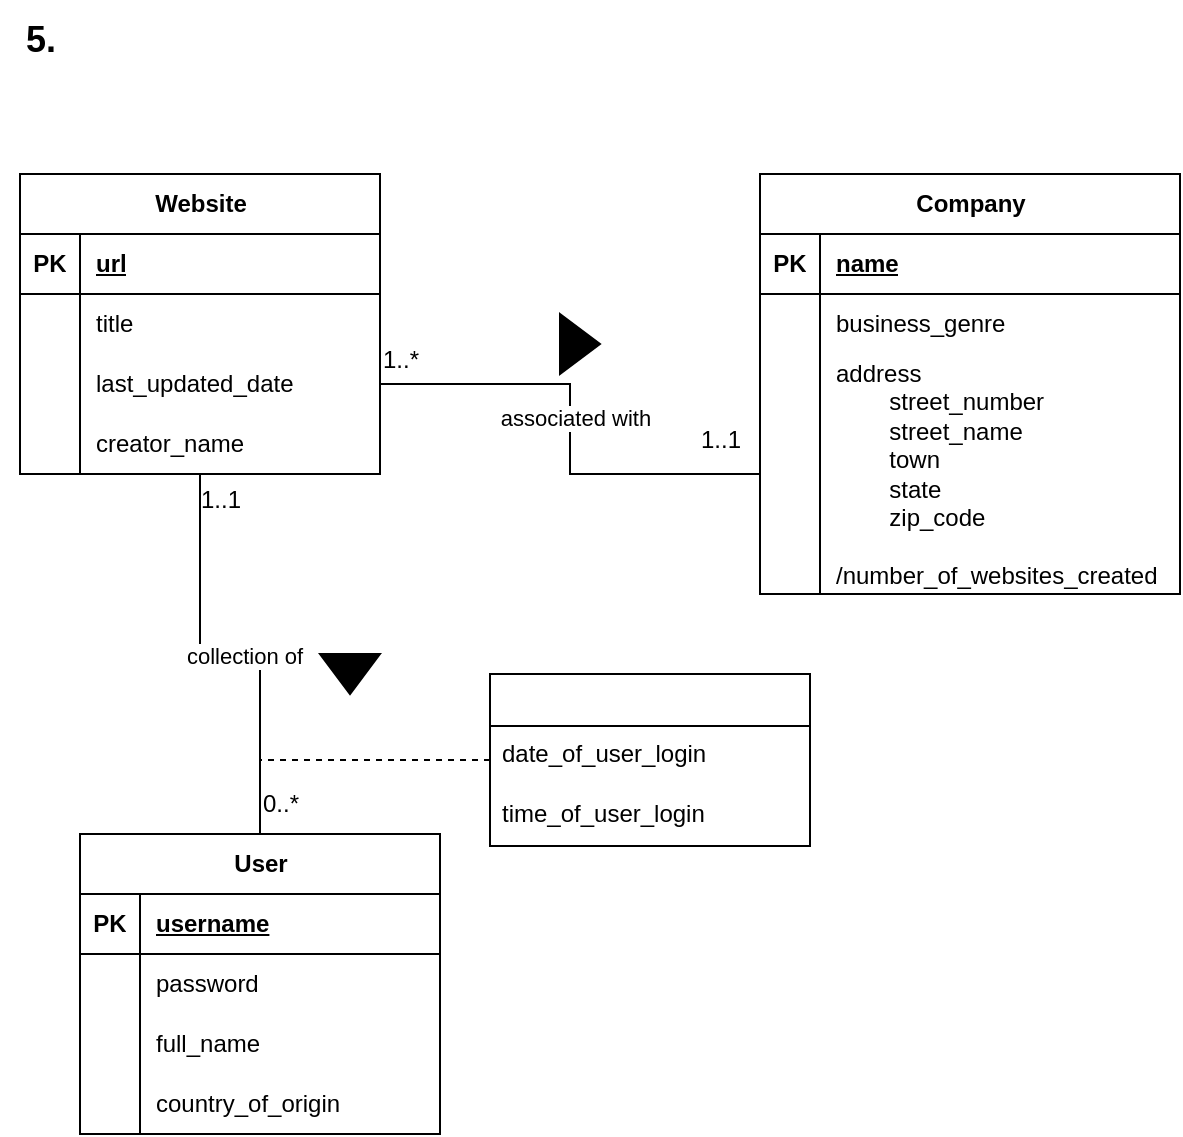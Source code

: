 <mxfile version="26.0.4" pages="2">
  <diagram name="Page-1" id="_lnhxFZe9-ZIFUq3HpBe">
    <mxGraphModel dx="1266" dy="772" grid="1" gridSize="10" guides="1" tooltips="1" connect="1" arrows="1" fold="1" page="1" pageScale="1" pageWidth="850" pageHeight="1100" math="0" shadow="0">
      <root>
        <mxCell id="0" />
        <mxCell id="1" parent="0" />
        <mxCell id="eXL-2o_-P6Lo0gsqYsMC-1" value="&lt;b&gt;&lt;font style=&quot;font-size: 18px;&quot;&gt;5.&lt;/font&gt;&lt;/b&gt;" style="text;html=1;align=center;verticalAlign=middle;resizable=0;points=[];autosize=1;strokeColor=none;fillColor=none;" parent="1" vertex="1">
          <mxGeometry x="20" y="33" width="40" height="40" as="geometry" />
        </mxCell>
        <mxCell id="eXL-2o_-P6Lo0gsqYsMC-62" style="edgeStyle=orthogonalEdgeStyle;rounded=0;orthogonalLoop=1;jettySize=auto;html=1;endArrow=none;endFill=0;" parent="1" source="eXL-2o_-P6Lo0gsqYsMC-2" target="eXL-2o_-P6Lo0gsqYsMC-46" edge="1">
          <mxGeometry relative="1" as="geometry" />
        </mxCell>
        <mxCell id="eXL-2o_-P6Lo0gsqYsMC-63" value="collection of" style="edgeLabel;html=1;align=center;verticalAlign=middle;resizable=0;points=[];" parent="eXL-2o_-P6Lo0gsqYsMC-62" vertex="1" connectable="0">
          <mxGeometry x="0.062" y="-1" relative="1" as="geometry">
            <mxPoint as="offset" />
          </mxGeometry>
        </mxCell>
        <mxCell id="eXL-2o_-P6Lo0gsqYsMC-2" value="Website" style="shape=table;startSize=30;container=1;collapsible=1;childLayout=tableLayout;fixedRows=1;rowLines=0;fontStyle=1;align=center;resizeLast=1;html=1;" parent="1" vertex="1">
          <mxGeometry x="30" y="120" width="180" height="150" as="geometry" />
        </mxCell>
        <mxCell id="eXL-2o_-P6Lo0gsqYsMC-3" value="" style="shape=tableRow;horizontal=0;startSize=0;swimlaneHead=0;swimlaneBody=0;fillColor=none;collapsible=0;dropTarget=0;points=[[0,0.5],[1,0.5]];portConstraint=eastwest;top=0;left=0;right=0;bottom=1;" parent="eXL-2o_-P6Lo0gsqYsMC-2" vertex="1">
          <mxGeometry y="30" width="180" height="30" as="geometry" />
        </mxCell>
        <mxCell id="eXL-2o_-P6Lo0gsqYsMC-4" value="PK" style="shape=partialRectangle;connectable=0;fillColor=none;top=0;left=0;bottom=0;right=0;fontStyle=1;overflow=hidden;whiteSpace=wrap;html=1;" parent="eXL-2o_-P6Lo0gsqYsMC-3" vertex="1">
          <mxGeometry width="30" height="30" as="geometry">
            <mxRectangle width="30" height="30" as="alternateBounds" />
          </mxGeometry>
        </mxCell>
        <mxCell id="eXL-2o_-P6Lo0gsqYsMC-5" value="url" style="shape=partialRectangle;connectable=0;fillColor=none;top=0;left=0;bottom=0;right=0;align=left;spacingLeft=6;fontStyle=5;overflow=hidden;whiteSpace=wrap;html=1;" parent="eXL-2o_-P6Lo0gsqYsMC-3" vertex="1">
          <mxGeometry x="30" width="150" height="30" as="geometry">
            <mxRectangle width="150" height="30" as="alternateBounds" />
          </mxGeometry>
        </mxCell>
        <mxCell id="eXL-2o_-P6Lo0gsqYsMC-6" value="" style="shape=tableRow;horizontal=0;startSize=0;swimlaneHead=0;swimlaneBody=0;fillColor=none;collapsible=0;dropTarget=0;points=[[0,0.5],[1,0.5]];portConstraint=eastwest;top=0;left=0;right=0;bottom=0;" parent="eXL-2o_-P6Lo0gsqYsMC-2" vertex="1">
          <mxGeometry y="60" width="180" height="30" as="geometry" />
        </mxCell>
        <mxCell id="eXL-2o_-P6Lo0gsqYsMC-7" value="" style="shape=partialRectangle;connectable=0;fillColor=none;top=0;left=0;bottom=0;right=0;editable=1;overflow=hidden;whiteSpace=wrap;html=1;" parent="eXL-2o_-P6Lo0gsqYsMC-6" vertex="1">
          <mxGeometry width="30" height="30" as="geometry">
            <mxRectangle width="30" height="30" as="alternateBounds" />
          </mxGeometry>
        </mxCell>
        <mxCell id="eXL-2o_-P6Lo0gsqYsMC-8" value="title" style="shape=partialRectangle;connectable=0;fillColor=none;top=0;left=0;bottom=0;right=0;align=left;spacingLeft=6;overflow=hidden;whiteSpace=wrap;html=1;" parent="eXL-2o_-P6Lo0gsqYsMC-6" vertex="1">
          <mxGeometry x="30" width="150" height="30" as="geometry">
            <mxRectangle width="150" height="30" as="alternateBounds" />
          </mxGeometry>
        </mxCell>
        <mxCell id="eXL-2o_-P6Lo0gsqYsMC-9" value="" style="shape=tableRow;horizontal=0;startSize=0;swimlaneHead=0;swimlaneBody=0;fillColor=none;collapsible=0;dropTarget=0;points=[[0,0.5],[1,0.5]];portConstraint=eastwest;top=0;left=0;right=0;bottom=0;" parent="eXL-2o_-P6Lo0gsqYsMC-2" vertex="1">
          <mxGeometry y="90" width="180" height="30" as="geometry" />
        </mxCell>
        <mxCell id="eXL-2o_-P6Lo0gsqYsMC-10" value="" style="shape=partialRectangle;connectable=0;fillColor=none;top=0;left=0;bottom=0;right=0;editable=1;overflow=hidden;whiteSpace=wrap;html=1;" parent="eXL-2o_-P6Lo0gsqYsMC-9" vertex="1">
          <mxGeometry width="30" height="30" as="geometry">
            <mxRectangle width="30" height="30" as="alternateBounds" />
          </mxGeometry>
        </mxCell>
        <mxCell id="eXL-2o_-P6Lo0gsqYsMC-11" value="last_updated_date" style="shape=partialRectangle;connectable=0;fillColor=none;top=0;left=0;bottom=0;right=0;align=left;spacingLeft=6;overflow=hidden;whiteSpace=wrap;html=1;" parent="eXL-2o_-P6Lo0gsqYsMC-9" vertex="1">
          <mxGeometry x="30" width="150" height="30" as="geometry">
            <mxRectangle width="150" height="30" as="alternateBounds" />
          </mxGeometry>
        </mxCell>
        <mxCell id="eXL-2o_-P6Lo0gsqYsMC-12" value="" style="shape=tableRow;horizontal=0;startSize=0;swimlaneHead=0;swimlaneBody=0;fillColor=none;collapsible=0;dropTarget=0;points=[[0,0.5],[1,0.5]];portConstraint=eastwest;top=0;left=0;right=0;bottom=0;" parent="eXL-2o_-P6Lo0gsqYsMC-2" vertex="1">
          <mxGeometry y="120" width="180" height="30" as="geometry" />
        </mxCell>
        <mxCell id="eXL-2o_-P6Lo0gsqYsMC-13" value="" style="shape=partialRectangle;connectable=0;fillColor=none;top=0;left=0;bottom=0;right=0;editable=1;overflow=hidden;whiteSpace=wrap;html=1;" parent="eXL-2o_-P6Lo0gsqYsMC-12" vertex="1">
          <mxGeometry width="30" height="30" as="geometry">
            <mxRectangle width="30" height="30" as="alternateBounds" />
          </mxGeometry>
        </mxCell>
        <mxCell id="eXL-2o_-P6Lo0gsqYsMC-14" value="creator_name" style="shape=partialRectangle;connectable=0;fillColor=none;top=0;left=0;bottom=0;right=0;align=left;spacingLeft=6;overflow=hidden;whiteSpace=wrap;html=1;" parent="eXL-2o_-P6Lo0gsqYsMC-12" vertex="1">
          <mxGeometry x="30" width="150" height="30" as="geometry">
            <mxRectangle width="150" height="30" as="alternateBounds" />
          </mxGeometry>
        </mxCell>
        <mxCell id="eXL-2o_-P6Lo0gsqYsMC-28" value="Company" style="shape=table;startSize=30;container=1;collapsible=1;childLayout=tableLayout;fixedRows=1;rowLines=0;fontStyle=1;align=center;resizeLast=1;html=1;" parent="1" vertex="1">
          <mxGeometry x="400" y="120" width="210" height="210" as="geometry" />
        </mxCell>
        <mxCell id="eXL-2o_-P6Lo0gsqYsMC-29" value="" style="shape=tableRow;horizontal=0;startSize=0;swimlaneHead=0;swimlaneBody=0;fillColor=none;collapsible=0;dropTarget=0;points=[[0,0.5],[1,0.5]];portConstraint=eastwest;top=0;left=0;right=0;bottom=1;" parent="eXL-2o_-P6Lo0gsqYsMC-28" vertex="1">
          <mxGeometry y="30" width="210" height="30" as="geometry" />
        </mxCell>
        <mxCell id="eXL-2o_-P6Lo0gsqYsMC-30" value="PK" style="shape=partialRectangle;connectable=0;fillColor=none;top=0;left=0;bottom=0;right=0;fontStyle=1;overflow=hidden;whiteSpace=wrap;html=1;" parent="eXL-2o_-P6Lo0gsqYsMC-29" vertex="1">
          <mxGeometry width="30" height="30" as="geometry">
            <mxRectangle width="30" height="30" as="alternateBounds" />
          </mxGeometry>
        </mxCell>
        <mxCell id="eXL-2o_-P6Lo0gsqYsMC-31" value="name" style="shape=partialRectangle;connectable=0;fillColor=none;top=0;left=0;bottom=0;right=0;align=left;spacingLeft=6;fontStyle=5;overflow=hidden;whiteSpace=wrap;html=1;" parent="eXL-2o_-P6Lo0gsqYsMC-29" vertex="1">
          <mxGeometry x="30" width="180" height="30" as="geometry">
            <mxRectangle width="180" height="30" as="alternateBounds" />
          </mxGeometry>
        </mxCell>
        <mxCell id="eXL-2o_-P6Lo0gsqYsMC-32" value="" style="shape=tableRow;horizontal=0;startSize=0;swimlaneHead=0;swimlaneBody=0;fillColor=none;collapsible=0;dropTarget=0;points=[[0,0.5],[1,0.5]];portConstraint=eastwest;top=0;left=0;right=0;bottom=0;" parent="eXL-2o_-P6Lo0gsqYsMC-28" vertex="1">
          <mxGeometry y="60" width="210" height="30" as="geometry" />
        </mxCell>
        <mxCell id="eXL-2o_-P6Lo0gsqYsMC-33" value="" style="shape=partialRectangle;connectable=0;fillColor=none;top=0;left=0;bottom=0;right=0;editable=1;overflow=hidden;whiteSpace=wrap;html=1;" parent="eXL-2o_-P6Lo0gsqYsMC-32" vertex="1">
          <mxGeometry width="30" height="30" as="geometry">
            <mxRectangle width="30" height="30" as="alternateBounds" />
          </mxGeometry>
        </mxCell>
        <mxCell id="eXL-2o_-P6Lo0gsqYsMC-34" value="business_genre" style="shape=partialRectangle;connectable=0;fillColor=none;top=0;left=0;bottom=0;right=0;align=left;spacingLeft=6;overflow=hidden;whiteSpace=wrap;html=1;" parent="eXL-2o_-P6Lo0gsqYsMC-32" vertex="1">
          <mxGeometry x="30" width="180" height="30" as="geometry">
            <mxRectangle width="180" height="30" as="alternateBounds" />
          </mxGeometry>
        </mxCell>
        <mxCell id="eXL-2o_-P6Lo0gsqYsMC-35" value="" style="shape=tableRow;horizontal=0;startSize=0;swimlaneHead=0;swimlaneBody=0;fillColor=none;collapsible=0;dropTarget=0;points=[[0,0.5],[1,0.5]];portConstraint=eastwest;top=0;left=0;right=0;bottom=0;" parent="eXL-2o_-P6Lo0gsqYsMC-28" vertex="1">
          <mxGeometry y="90" width="210" height="120" as="geometry" />
        </mxCell>
        <mxCell id="eXL-2o_-P6Lo0gsqYsMC-36" value="" style="shape=partialRectangle;connectable=0;fillColor=none;top=0;left=0;bottom=0;right=0;editable=1;overflow=hidden;whiteSpace=wrap;html=1;" parent="eXL-2o_-P6Lo0gsqYsMC-35" vertex="1">
          <mxGeometry width="30" height="120" as="geometry">
            <mxRectangle width="30" height="120" as="alternateBounds" />
          </mxGeometry>
        </mxCell>
        <mxCell id="eXL-2o_-P6Lo0gsqYsMC-37" value="address&lt;div&gt;&lt;span style=&quot;white-space: pre;&quot;&gt;&#x9;&lt;/span&gt;street_number&lt;br&gt;&lt;/div&gt;&lt;div&gt;&lt;span style=&quot;white-space: pre;&quot;&gt;&#x9;&lt;/span&gt;street_name&lt;br&gt;&lt;/div&gt;&lt;div&gt;&lt;span style=&quot;white-space: pre;&quot;&gt;&#x9;&lt;/span&gt;town&lt;br&gt;&lt;/div&gt;&lt;div&gt;&lt;span style=&quot;white-space: pre;&quot;&gt;&#x9;&lt;/span&gt;state&lt;br&gt;&lt;/div&gt;&lt;div&gt;&lt;span style=&quot;white-space: pre;&quot;&gt;&#x9;&lt;/span&gt;zip_code&lt;br&gt;&lt;/div&gt;&lt;div&gt;&lt;br&gt;&lt;/div&gt;&lt;div&gt;/number_of_websites_created&lt;/div&gt;" style="shape=partialRectangle;connectable=0;fillColor=none;top=0;left=0;bottom=0;right=0;align=left;spacingLeft=6;overflow=hidden;whiteSpace=wrap;html=1;" parent="eXL-2o_-P6Lo0gsqYsMC-35" vertex="1">
          <mxGeometry x="30" width="180" height="120" as="geometry">
            <mxRectangle width="180" height="120" as="alternateBounds" />
          </mxGeometry>
        </mxCell>
        <mxCell id="eXL-2o_-P6Lo0gsqYsMC-41" style="edgeStyle=orthogonalEdgeStyle;rounded=0;orthogonalLoop=1;jettySize=auto;html=1;entryX=0;entryY=0.5;entryDx=0;entryDy=0;endArrow=none;endFill=0;" parent="1" source="eXL-2o_-P6Lo0gsqYsMC-9" target="eXL-2o_-P6Lo0gsqYsMC-35" edge="1">
          <mxGeometry relative="1" as="geometry" />
        </mxCell>
        <mxCell id="eXL-2o_-P6Lo0gsqYsMC-42" value="associated with&amp;nbsp;" style="edgeLabel;html=1;align=center;verticalAlign=middle;resizable=0;points=[];" parent="eXL-2o_-P6Lo0gsqYsMC-41" vertex="1" connectable="0">
          <mxGeometry x="-0.061" y="4" relative="1" as="geometry">
            <mxPoint y="1" as="offset" />
          </mxGeometry>
        </mxCell>
        <mxCell id="eXL-2o_-P6Lo0gsqYsMC-46" value="User" style="shape=table;startSize=30;container=1;collapsible=1;childLayout=tableLayout;fixedRows=1;rowLines=0;fontStyle=1;align=center;resizeLast=1;html=1;" parent="1" vertex="1">
          <mxGeometry x="60" y="450" width="180" height="150" as="geometry" />
        </mxCell>
        <mxCell id="eXL-2o_-P6Lo0gsqYsMC-47" value="" style="shape=tableRow;horizontal=0;startSize=0;swimlaneHead=0;swimlaneBody=0;fillColor=none;collapsible=0;dropTarget=0;points=[[0,0.5],[1,0.5]];portConstraint=eastwest;top=0;left=0;right=0;bottom=1;" parent="eXL-2o_-P6Lo0gsqYsMC-46" vertex="1">
          <mxGeometry y="30" width="180" height="30" as="geometry" />
        </mxCell>
        <mxCell id="eXL-2o_-P6Lo0gsqYsMC-48" value="PK" style="shape=partialRectangle;connectable=0;fillColor=none;top=0;left=0;bottom=0;right=0;fontStyle=1;overflow=hidden;whiteSpace=wrap;html=1;" parent="eXL-2o_-P6Lo0gsqYsMC-47" vertex="1">
          <mxGeometry width="30" height="30" as="geometry">
            <mxRectangle width="30" height="30" as="alternateBounds" />
          </mxGeometry>
        </mxCell>
        <mxCell id="eXL-2o_-P6Lo0gsqYsMC-49" value="username" style="shape=partialRectangle;connectable=0;fillColor=none;top=0;left=0;bottom=0;right=0;align=left;spacingLeft=6;fontStyle=5;overflow=hidden;whiteSpace=wrap;html=1;" parent="eXL-2o_-P6Lo0gsqYsMC-47" vertex="1">
          <mxGeometry x="30" width="150" height="30" as="geometry">
            <mxRectangle width="150" height="30" as="alternateBounds" />
          </mxGeometry>
        </mxCell>
        <mxCell id="eXL-2o_-P6Lo0gsqYsMC-50" value="" style="shape=tableRow;horizontal=0;startSize=0;swimlaneHead=0;swimlaneBody=0;fillColor=none;collapsible=0;dropTarget=0;points=[[0,0.5],[1,0.5]];portConstraint=eastwest;top=0;left=0;right=0;bottom=0;" parent="eXL-2o_-P6Lo0gsqYsMC-46" vertex="1">
          <mxGeometry y="60" width="180" height="30" as="geometry" />
        </mxCell>
        <mxCell id="eXL-2o_-P6Lo0gsqYsMC-51" value="" style="shape=partialRectangle;connectable=0;fillColor=none;top=0;left=0;bottom=0;right=0;editable=1;overflow=hidden;whiteSpace=wrap;html=1;" parent="eXL-2o_-P6Lo0gsqYsMC-50" vertex="1">
          <mxGeometry width="30" height="30" as="geometry">
            <mxRectangle width="30" height="30" as="alternateBounds" />
          </mxGeometry>
        </mxCell>
        <mxCell id="eXL-2o_-P6Lo0gsqYsMC-52" value="password" style="shape=partialRectangle;connectable=0;fillColor=none;top=0;left=0;bottom=0;right=0;align=left;spacingLeft=6;overflow=hidden;whiteSpace=wrap;html=1;" parent="eXL-2o_-P6Lo0gsqYsMC-50" vertex="1">
          <mxGeometry x="30" width="150" height="30" as="geometry">
            <mxRectangle width="150" height="30" as="alternateBounds" />
          </mxGeometry>
        </mxCell>
        <mxCell id="eXL-2o_-P6Lo0gsqYsMC-53" value="" style="shape=tableRow;horizontal=0;startSize=0;swimlaneHead=0;swimlaneBody=0;fillColor=none;collapsible=0;dropTarget=0;points=[[0,0.5],[1,0.5]];portConstraint=eastwest;top=0;left=0;right=0;bottom=0;" parent="eXL-2o_-P6Lo0gsqYsMC-46" vertex="1">
          <mxGeometry y="90" width="180" height="30" as="geometry" />
        </mxCell>
        <mxCell id="eXL-2o_-P6Lo0gsqYsMC-54" value="" style="shape=partialRectangle;connectable=0;fillColor=none;top=0;left=0;bottom=0;right=0;editable=1;overflow=hidden;whiteSpace=wrap;html=1;" parent="eXL-2o_-P6Lo0gsqYsMC-53" vertex="1">
          <mxGeometry width="30" height="30" as="geometry">
            <mxRectangle width="30" height="30" as="alternateBounds" />
          </mxGeometry>
        </mxCell>
        <mxCell id="eXL-2o_-P6Lo0gsqYsMC-55" value="full_name" style="shape=partialRectangle;connectable=0;fillColor=none;top=0;left=0;bottom=0;right=0;align=left;spacingLeft=6;overflow=hidden;whiteSpace=wrap;html=1;" parent="eXL-2o_-P6Lo0gsqYsMC-53" vertex="1">
          <mxGeometry x="30" width="150" height="30" as="geometry">
            <mxRectangle width="150" height="30" as="alternateBounds" />
          </mxGeometry>
        </mxCell>
        <mxCell id="eXL-2o_-P6Lo0gsqYsMC-56" value="" style="shape=tableRow;horizontal=0;startSize=0;swimlaneHead=0;swimlaneBody=0;fillColor=none;collapsible=0;dropTarget=0;points=[[0,0.5],[1,0.5]];portConstraint=eastwest;top=0;left=0;right=0;bottom=0;" parent="eXL-2o_-P6Lo0gsqYsMC-46" vertex="1">
          <mxGeometry y="120" width="180" height="30" as="geometry" />
        </mxCell>
        <mxCell id="eXL-2o_-P6Lo0gsqYsMC-57" value="" style="shape=partialRectangle;connectable=0;fillColor=none;top=0;left=0;bottom=0;right=0;editable=1;overflow=hidden;whiteSpace=wrap;html=1;" parent="eXL-2o_-P6Lo0gsqYsMC-56" vertex="1">
          <mxGeometry width="30" height="30" as="geometry">
            <mxRectangle width="30" height="30" as="alternateBounds" />
          </mxGeometry>
        </mxCell>
        <mxCell id="eXL-2o_-P6Lo0gsqYsMC-58" value="country_of_origin" style="shape=partialRectangle;connectable=0;fillColor=none;top=0;left=0;bottom=0;right=0;align=left;spacingLeft=6;overflow=hidden;whiteSpace=wrap;html=1;" parent="eXL-2o_-P6Lo0gsqYsMC-56" vertex="1">
          <mxGeometry x="30" width="150" height="30" as="geometry">
            <mxRectangle width="150" height="30" as="alternateBounds" />
          </mxGeometry>
        </mxCell>
        <mxCell id="ZGF71Ft7p6E3fJ02Cd1m-1" value="" style="triangle;whiteSpace=wrap;html=1;fillColor=#000000;" parent="1" vertex="1">
          <mxGeometry x="300" y="190" width="20" height="30" as="geometry" />
        </mxCell>
        <mxCell id="ZGF71Ft7p6E3fJ02Cd1m-2" value="" style="triangle;whiteSpace=wrap;html=1;fillColor=#000000;direction=south;" parent="1" vertex="1">
          <mxGeometry x="180" y="360" width="30" height="20" as="geometry" />
        </mxCell>
        <mxCell id="ZGF71Ft7p6E3fJ02Cd1m-4" value="1..1" style="text;html=1;align=center;verticalAlign=middle;resizable=0;points=[];autosize=1;strokeColor=none;fillColor=none;" parent="1" vertex="1">
          <mxGeometry x="360" y="238" width="40" height="30" as="geometry" />
        </mxCell>
        <mxCell id="ZGF71Ft7p6E3fJ02Cd1m-5" value="1..*" style="text;html=1;align=center;verticalAlign=middle;resizable=0;points=[];autosize=1;strokeColor=none;fillColor=none;" parent="1" vertex="1">
          <mxGeometry x="200" y="198" width="40" height="30" as="geometry" />
        </mxCell>
        <mxCell id="ZGF71Ft7p6E3fJ02Cd1m-6" value="0..*" style="text;html=1;align=center;verticalAlign=middle;resizable=0;points=[];autosize=1;strokeColor=none;fillColor=none;" parent="1" vertex="1">
          <mxGeometry x="140" y="420" width="40" height="30" as="geometry" />
        </mxCell>
        <mxCell id="ZGF71Ft7p6E3fJ02Cd1m-7" value="1..1" style="text;html=1;align=center;verticalAlign=middle;resizable=0;points=[];autosize=1;strokeColor=none;fillColor=none;" parent="1" vertex="1">
          <mxGeometry x="110" y="268" width="40" height="30" as="geometry" />
        </mxCell>
        <mxCell id="ZGF71Ft7p6E3fJ02Cd1m-12" style="edgeStyle=orthogonalEdgeStyle;rounded=0;orthogonalLoop=1;jettySize=auto;html=1;endArrow=none;endFill=0;dashed=1;" parent="1" source="ZGF71Ft7p6E3fJ02Cd1m-8" edge="1">
          <mxGeometry relative="1" as="geometry">
            <mxPoint x="150" y="413" as="targetPoint" />
          </mxGeometry>
        </mxCell>
        <mxCell id="ZGF71Ft7p6E3fJ02Cd1m-8" value="" style="swimlane;fontStyle=0;childLayout=stackLayout;horizontal=1;startSize=26;horizontalStack=0;resizeParent=1;resizeParentMax=0;resizeLast=0;collapsible=1;marginBottom=0;align=center;fontSize=14;" parent="1" vertex="1">
          <mxGeometry x="265" y="370" width="160" height="86" as="geometry" />
        </mxCell>
        <mxCell id="ZGF71Ft7p6E3fJ02Cd1m-9" value="date_of_user_login" style="text;strokeColor=none;fillColor=none;spacingLeft=4;spacingRight=4;overflow=hidden;rotatable=0;points=[[0,0.5],[1,0.5]];portConstraint=eastwest;fontSize=12;whiteSpace=wrap;html=1;" parent="ZGF71Ft7p6E3fJ02Cd1m-8" vertex="1">
          <mxGeometry y="26" width="160" height="30" as="geometry" />
        </mxCell>
        <mxCell id="ZGF71Ft7p6E3fJ02Cd1m-10" value="time_of_user_login" style="text;strokeColor=none;fillColor=none;spacingLeft=4;spacingRight=4;overflow=hidden;rotatable=0;points=[[0,0.5],[1,0.5]];portConstraint=eastwest;fontSize=12;whiteSpace=wrap;html=1;" parent="ZGF71Ft7p6E3fJ02Cd1m-8" vertex="1">
          <mxGeometry y="56" width="160" height="30" as="geometry" />
        </mxCell>
      </root>
    </mxGraphModel>
  </diagram>
  <diagram id="scWxNKuQQs5OP64iCZHU" name="Page-2">
    <mxGraphModel dx="498" dy="661" grid="1" gridSize="10" guides="1" tooltips="1" connect="1" arrows="1" fold="1" page="1" pageScale="1" pageWidth="850" pageHeight="1100" math="0" shadow="0">
      <root>
        <mxCell id="0" />
        <mxCell id="1" parent="0" />
        <mxCell id="RS6TXHrKci4zVvi-sNuy-1" value="Website" style="swimlane;fontStyle=0;childLayout=stackLayout;horizontal=1;startSize=26;horizontalStack=0;resizeParent=1;resizeParentMax=0;resizeLast=0;collapsible=1;marginBottom=0;align=center;fontSize=14;" vertex="1" parent="1">
          <mxGeometry x="80" y="100" width="190" height="150" as="geometry" />
        </mxCell>
        <mxCell id="RS6TXHrKci4zVvi-sNuy-2" value="URL {PK}" style="text;strokeColor=none;fillColor=none;spacingLeft=4;spacingRight=4;overflow=hidden;rotatable=0;points=[[0,0.5],[1,0.5]];portConstraint=eastwest;fontSize=12;whiteSpace=wrap;html=1;" vertex="1" parent="RS6TXHrKci4zVvi-sNuy-1">
          <mxGeometry y="26" width="190" height="30" as="geometry" />
        </mxCell>
        <mxCell id="RS6TXHrKci4zVvi-sNuy-3" value="Title" style="text;strokeColor=none;fillColor=none;spacingLeft=4;spacingRight=4;overflow=hidden;rotatable=0;points=[[0,0.5],[1,0.5]];portConstraint=eastwest;fontSize=12;whiteSpace=wrap;html=1;" vertex="1" parent="RS6TXHrKci4zVvi-sNuy-1">
          <mxGeometry y="56" width="190" height="30" as="geometry" />
        </mxCell>
        <mxCell id="RS6TXHrKci4zVvi-sNuy-4" value="Last_updated_date&lt;div&gt;&lt;br&gt;&lt;/div&gt;&lt;div&gt;Creator_name&lt;/div&gt;" style="text;strokeColor=none;fillColor=none;spacingLeft=4;spacingRight=4;overflow=hidden;rotatable=0;points=[[0,0.5],[1,0.5]];portConstraint=eastwest;fontSize=12;whiteSpace=wrap;html=1;" vertex="1" parent="RS6TXHrKci4zVvi-sNuy-1">
          <mxGeometry y="86" width="190" height="64" as="geometry" />
        </mxCell>
        <mxCell id="mV0SULSdkQSRsbvZKc17-1" value="&lt;b&gt;&lt;font style=&quot;font-size: 24px;&quot;&gt;5.&lt;/font&gt;&lt;/b&gt;" style="text;html=1;align=center;verticalAlign=middle;resizable=0;points=[];autosize=1;strokeColor=none;fillColor=none;" vertex="1" parent="1">
          <mxGeometry x="70" y="50" width="40" height="40" as="geometry" />
        </mxCell>
        <mxCell id="mV0SULSdkQSRsbvZKc17-2" value="Company" style="swimlane;fontStyle=0;childLayout=stackLayout;horizontal=1;startSize=26;horizontalStack=0;resizeParent=1;resizeParentMax=0;resizeLast=0;collapsible=1;marginBottom=0;align=center;fontSize=14;" vertex="1" parent="1">
          <mxGeometry x="470" y="100" width="190" height="264" as="geometry" />
        </mxCell>
        <mxCell id="mV0SULSdkQSRsbvZKc17-3" value="Name {PK}" style="text;strokeColor=none;fillColor=none;spacingLeft=4;spacingRight=4;overflow=hidden;rotatable=0;points=[[0,0.5],[1,0.5]];portConstraint=eastwest;fontSize=12;whiteSpace=wrap;html=1;" vertex="1" parent="mV0SULSdkQSRsbvZKc17-2">
          <mxGeometry y="26" width="190" height="30" as="geometry" />
        </mxCell>
        <mxCell id="mV0SULSdkQSRsbvZKc17-4" value="Business_genre&lt;div&gt;&lt;span style=&quot;white-space: pre;&quot;&gt;&#x9;&lt;/span&gt;financial&lt;br&gt;&lt;/div&gt;&lt;div&gt;&lt;span style=&quot;white-space: pre;&quot;&gt;&#x9;&lt;/span&gt;commercial&lt;br&gt;&lt;/div&gt;&lt;div&gt;&lt;span style=&quot;white-space: pre;&quot;&gt;&#x9;&lt;/span&gt;non-profit&lt;br&gt;&lt;/div&gt;" style="text;strokeColor=none;fillColor=none;spacingLeft=4;spacingRight=4;overflow=hidden;rotatable=0;points=[[0,0.5],[1,0.5]];portConstraint=eastwest;fontSize=12;whiteSpace=wrap;html=1;" vertex="1" parent="mV0SULSdkQSRsbvZKc17-2">
          <mxGeometry y="56" width="190" height="74" as="geometry" />
        </mxCell>
        <mxCell id="mV0SULSdkQSRsbvZKc17-5" value="Address&lt;div&gt;&lt;span style=&quot;white-space: pre;&quot;&gt;&#x9;&lt;/span&gt;street_number&lt;br&gt;&lt;/div&gt;&lt;div&gt;&lt;span style=&quot;white-space: pre;&quot;&gt;&#x9;&lt;/span&gt;street_name&lt;br&gt;&lt;/div&gt;&lt;div&gt;&lt;span style=&quot;white-space: pre;&quot;&gt;&#x9;&lt;/span&gt;town&lt;br&gt;&lt;/div&gt;&lt;div&gt;&lt;span style=&quot;white-space: pre;&quot;&gt;&#x9;&lt;/span&gt;state&lt;br&gt;&lt;/div&gt;&lt;div&gt;&lt;span style=&quot;white-space: pre;&quot;&gt;&#x9;&lt;/span&gt;zip_code&lt;br&gt;&lt;/div&gt;&lt;div&gt;&lt;br&gt;&lt;/div&gt;&lt;div&gt;/Number_of_websites_created&lt;/div&gt;" style="text;strokeColor=none;fillColor=none;spacingLeft=4;spacingRight=4;overflow=hidden;rotatable=0;points=[[0,0.5],[1,0.5]];portConstraint=eastwest;fontSize=12;whiteSpace=wrap;html=1;" vertex="1" parent="mV0SULSdkQSRsbvZKc17-2">
          <mxGeometry y="130" width="190" height="134" as="geometry" />
        </mxCell>
        <mxCell id="mV0SULSdkQSRsbvZKc17-6" style="edgeStyle=orthogonalEdgeStyle;rounded=0;orthogonalLoop=1;jettySize=auto;html=1;entryX=0;entryY=0.5;entryDx=0;entryDy=0;endArrow=none;endFill=0;" edge="1" parent="1" source="RS6TXHrKci4zVvi-sNuy-4" target="mV0SULSdkQSRsbvZKc17-5">
          <mxGeometry relative="1" as="geometry" />
        </mxCell>
        <mxCell id="mV0SULSdkQSRsbvZKc17-7" value="associated with" style="edgeLabel;html=1;align=center;verticalAlign=middle;resizable=0;points=[];" vertex="1" connectable="0" parent="mV0SULSdkQSRsbvZKc17-6">
          <mxGeometry x="0.004" y="1" relative="1" as="geometry">
            <mxPoint as="offset" />
          </mxGeometry>
        </mxCell>
        <mxCell id="mV0SULSdkQSRsbvZKc17-8" value="User" style="swimlane;fontStyle=0;childLayout=stackLayout;horizontal=1;startSize=26;horizontalStack=0;resizeParent=1;resizeParentMax=0;resizeLast=0;collapsible=1;marginBottom=0;align=center;fontSize=14;" vertex="1" parent="1">
          <mxGeometry x="140" y="440" width="190" height="180" as="geometry" />
        </mxCell>
        <mxCell id="mV0SULSdkQSRsbvZKc17-9" value="User_name {PK}" style="text;strokeColor=none;fillColor=none;spacingLeft=4;spacingRight=4;overflow=hidden;rotatable=0;points=[[0,0.5],[1,0.5]];portConstraint=eastwest;fontSize=12;whiteSpace=wrap;html=1;" vertex="1" parent="mV0SULSdkQSRsbvZKc17-8">
          <mxGeometry y="26" width="190" height="30" as="geometry" />
        </mxCell>
        <mxCell id="mV0SULSdkQSRsbvZKc17-10" value="Password" style="text;strokeColor=none;fillColor=none;spacingLeft=4;spacingRight=4;overflow=hidden;rotatable=0;points=[[0,0.5],[1,0.5]];portConstraint=eastwest;fontSize=12;whiteSpace=wrap;html=1;" vertex="1" parent="mV0SULSdkQSRsbvZKc17-8">
          <mxGeometry y="56" width="190" height="30" as="geometry" />
        </mxCell>
        <mxCell id="mV0SULSdkQSRsbvZKc17-11" value="Full_name&lt;div&gt;&lt;span style=&quot;white-space: pre;&quot;&gt;&#x9;&lt;/span&gt;first_name&lt;br&gt;&lt;/div&gt;&lt;div&gt;&lt;span style=&quot;white-space: pre;&quot;&gt;&#x9;&lt;/span&gt;last_name&lt;br&gt;&lt;/div&gt;&lt;div&gt;&lt;br&gt;&lt;/div&gt;&lt;div&gt;Country_of_origin&lt;/div&gt;" style="text;strokeColor=none;fillColor=none;spacingLeft=4;spacingRight=4;overflow=hidden;rotatable=0;points=[[0,0.5],[1,0.5]];portConstraint=eastwest;fontSize=12;whiteSpace=wrap;html=1;" vertex="1" parent="mV0SULSdkQSRsbvZKc17-8">
          <mxGeometry y="86" width="190" height="94" as="geometry" />
        </mxCell>
        <mxCell id="mV0SULSdkQSRsbvZKc17-12" style="edgeStyle=orthogonalEdgeStyle;rounded=0;orthogonalLoop=1;jettySize=auto;html=1;endArrow=none;endFill=0;" edge="1" parent="1" source="RS6TXHrKci4zVvi-sNuy-1">
          <mxGeometry relative="1" as="geometry">
            <mxPoint x="175" y="440" as="targetPoint" />
          </mxGeometry>
        </mxCell>
        <mxCell id="mV0SULSdkQSRsbvZKc17-13" value="collection of&amp;nbsp;" style="edgeLabel;html=1;align=center;verticalAlign=middle;resizable=0;points=[];" vertex="1" connectable="0" parent="mV0SULSdkQSRsbvZKc17-12">
          <mxGeometry x="-0.04" y="-1" relative="1" as="geometry">
            <mxPoint as="offset" />
          </mxGeometry>
        </mxCell>
        <mxCell id="mV0SULSdkQSRsbvZKc17-14" value="1..*" style="text;html=1;align=center;verticalAlign=middle;resizable=0;points=[];autosize=1;strokeColor=none;fillColor=none;" vertex="1" parent="1">
          <mxGeometry x="260" y="188" width="40" height="30" as="geometry" />
        </mxCell>
        <mxCell id="mV0SULSdkQSRsbvZKc17-15" value="1..1" style="text;html=1;align=center;verticalAlign=middle;resizable=0;points=[];autosize=1;strokeColor=none;fillColor=none;" vertex="1" parent="1">
          <mxGeometry x="430" y="298" width="40" height="30" as="geometry" />
        </mxCell>
        <mxCell id="mV0SULSdkQSRsbvZKc17-16" value="1..1" style="text;html=1;align=center;verticalAlign=middle;resizable=0;points=[];autosize=1;strokeColor=none;fillColor=none;" vertex="1" parent="1">
          <mxGeometry x="140" y="240" width="40" height="30" as="geometry" />
        </mxCell>
        <mxCell id="mV0SULSdkQSRsbvZKc17-17" value="0..*" style="text;html=1;align=center;verticalAlign=middle;resizable=0;points=[];autosize=1;strokeColor=none;fillColor=none;" vertex="1" parent="1">
          <mxGeometry x="170" y="420" width="40" height="30" as="geometry" />
        </mxCell>
        <mxCell id="mV0SULSdkQSRsbvZKc17-18" value="" style="swimlane;fontStyle=0;childLayout=stackLayout;horizontal=1;startSize=26;horizontalStack=0;resizeParent=1;resizeParentMax=0;resizeLast=0;collapsible=1;marginBottom=0;align=center;fontSize=14;" vertex="1" parent="1">
          <mxGeometry x="400" y="416" width="160" height="86" as="geometry" />
        </mxCell>
        <mxCell id="mV0SULSdkQSRsbvZKc17-19" value="Date_of_user_login" style="text;strokeColor=none;fillColor=none;spacingLeft=4;spacingRight=4;overflow=hidden;rotatable=0;points=[[0,0.5],[1,0.5]];portConstraint=eastwest;fontSize=12;whiteSpace=wrap;html=1;" vertex="1" parent="mV0SULSdkQSRsbvZKc17-18">
          <mxGeometry y="26" width="160" height="30" as="geometry" />
        </mxCell>
        <mxCell id="mV0SULSdkQSRsbvZKc17-20" value="time_of_user_login" style="text;strokeColor=none;fillColor=none;spacingLeft=4;spacingRight=4;overflow=hidden;rotatable=0;points=[[0,0.5],[1,0.5]];portConstraint=eastwest;fontSize=12;whiteSpace=wrap;html=1;" vertex="1" parent="mV0SULSdkQSRsbvZKc17-18">
          <mxGeometry y="56" width="160" height="30" as="geometry" />
        </mxCell>
        <mxCell id="mV0SULSdkQSRsbvZKc17-22" value="" style="endArrow=none;dashed=1;html=1;dashPattern=1 3;strokeWidth=2;rounded=0;entryX=0;entryY=0;entryDx=0;entryDy=0;" edge="1" parent="1" target="mV0SULSdkQSRsbvZKc17-18">
          <mxGeometry width="50" height="50" relative="1" as="geometry">
            <mxPoint x="180" y="300" as="sourcePoint" />
            <mxPoint x="260" y="350" as="targetPoint" />
          </mxGeometry>
        </mxCell>
        <mxCell id="mV0SULSdkQSRsbvZKc17-23" value="" style="triangle;whiteSpace=wrap;html=1;fillColor=#000000;" vertex="1" parent="1">
          <mxGeometry x="370" y="180" width="20" height="34" as="geometry" />
        </mxCell>
        <mxCell id="mV0SULSdkQSRsbvZKc17-24" value="" style="triangle;whiteSpace=wrap;html=1;fillColor=#000000;direction=south;" vertex="1" parent="1">
          <mxGeometry x="180" y="350" width="34" height="20" as="geometry" />
        </mxCell>
      </root>
    </mxGraphModel>
  </diagram>
</mxfile>
